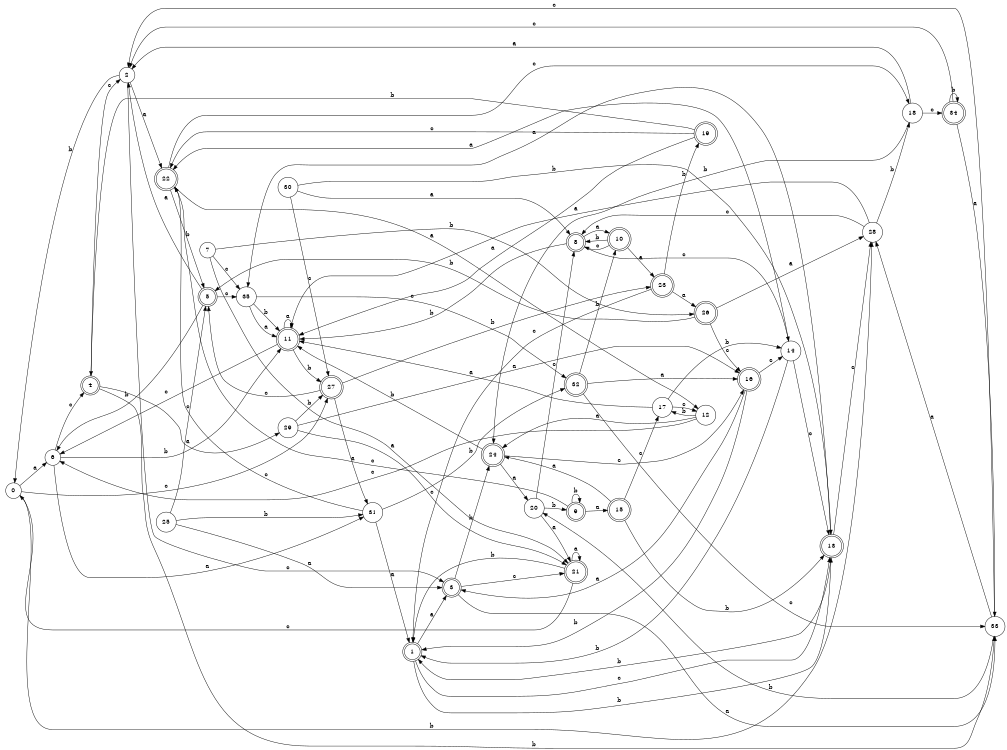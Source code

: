digraph n29_7 {
__start0 [label="" shape="none"];

rankdir=LR;
size="8,5";

s0 [style="filled", color="black", fillcolor="white" shape="circle", label="0"];
s1 [style="rounded,filled", color="black", fillcolor="white" shape="doublecircle", label="1"];
s2 [style="filled", color="black", fillcolor="white" shape="circle", label="2"];
s3 [style="rounded,filled", color="black", fillcolor="white" shape="doublecircle", label="3"];
s4 [style="rounded,filled", color="black", fillcolor="white" shape="doublecircle", label="4"];
s5 [style="rounded,filled", color="black", fillcolor="white" shape="doublecircle", label="5"];
s6 [style="filled", color="black", fillcolor="white" shape="circle", label="6"];
s7 [style="filled", color="black", fillcolor="white" shape="circle", label="7"];
s8 [style="rounded,filled", color="black", fillcolor="white" shape="doublecircle", label="8"];
s9 [style="rounded,filled", color="black", fillcolor="white" shape="doublecircle", label="9"];
s10 [style="rounded,filled", color="black", fillcolor="white" shape="doublecircle", label="10"];
s11 [style="rounded,filled", color="black", fillcolor="white" shape="doublecircle", label="11"];
s12 [style="filled", color="black", fillcolor="white" shape="circle", label="12"];
s13 [style="rounded,filled", color="black", fillcolor="white" shape="doublecircle", label="13"];
s14 [style="filled", color="black", fillcolor="white" shape="circle", label="14"];
s15 [style="rounded,filled", color="black", fillcolor="white" shape="doublecircle", label="15"];
s16 [style="rounded,filled", color="black", fillcolor="white" shape="doublecircle", label="16"];
s17 [style="filled", color="black", fillcolor="white" shape="circle", label="17"];
s18 [style="filled", color="black", fillcolor="white" shape="circle", label="18"];
s19 [style="rounded,filled", color="black", fillcolor="white" shape="doublecircle", label="19"];
s20 [style="filled", color="black", fillcolor="white" shape="circle", label="20"];
s21 [style="rounded,filled", color="black", fillcolor="white" shape="doublecircle", label="21"];
s22 [style="rounded,filled", color="black", fillcolor="white" shape="doublecircle", label="22"];
s23 [style="rounded,filled", color="black", fillcolor="white" shape="doublecircle", label="23"];
s24 [style="rounded,filled", color="black", fillcolor="white" shape="doublecircle", label="24"];
s25 [style="filled", color="black", fillcolor="white" shape="circle", label="25"];
s26 [style="rounded,filled", color="black", fillcolor="white" shape="doublecircle", label="26"];
s27 [style="rounded,filled", color="black", fillcolor="white" shape="doublecircle", label="27"];
s28 [style="filled", color="black", fillcolor="white" shape="circle", label="28"];
s29 [style="filled", color="black", fillcolor="white" shape="circle", label="29"];
s30 [style="filled", color="black", fillcolor="white" shape="circle", label="30"];
s31 [style="filled", color="black", fillcolor="white" shape="circle", label="31"];
s32 [style="rounded,filled", color="black", fillcolor="white" shape="doublecircle", label="32"];
s33 [style="filled", color="black", fillcolor="white" shape="circle", label="33"];
s34 [style="rounded,filled", color="black", fillcolor="white" shape="doublecircle", label="34"];
s35 [style="filled", color="black", fillcolor="white" shape="circle", label="35"];
s0 -> s6 [label="a"];
s0 -> s28 [label="b"];
s0 -> s27 [label="c"];
s1 -> s3 [label="a"];
s1 -> s13 [label="b"];
s1 -> s13 [label="c"];
s2 -> s22 [label="a"];
s2 -> s0 [label="b"];
s2 -> s3 [label="c"];
s3 -> s33 [label="a"];
s3 -> s24 [label="b"];
s3 -> s21 [label="c"];
s4 -> s29 [label="a"];
s4 -> s33 [label="b"];
s4 -> s2 [label="c"];
s5 -> s2 [label="a"];
s5 -> s6 [label="b"];
s5 -> s35 [label="c"];
s6 -> s31 [label="a"];
s6 -> s11 [label="b"];
s6 -> s4 [label="c"];
s7 -> s21 [label="a"];
s7 -> s26 [label="b"];
s7 -> s35 [label="c"];
s8 -> s10 [label="a"];
s8 -> s11 [label="b"];
s8 -> s14 [label="c"];
s9 -> s15 [label="a"];
s9 -> s9 [label="b"];
s9 -> s22 [label="c"];
s10 -> s23 [label="a"];
s10 -> s8 [label="b"];
s10 -> s8 [label="c"];
s11 -> s11 [label="a"];
s11 -> s27 [label="b"];
s11 -> s6 [label="c"];
s12 -> s24 [label="a"];
s12 -> s17 [label="b"];
s12 -> s6 [label="c"];
s13 -> s35 [label="a"];
s13 -> s1 [label="b"];
s13 -> s28 [label="c"];
s14 -> s22 [label="a"];
s14 -> s1 [label="b"];
s14 -> s13 [label="c"];
s15 -> s24 [label="a"];
s15 -> s13 [label="b"];
s15 -> s17 [label="c"];
s16 -> s3 [label="a"];
s16 -> s1 [label="b"];
s16 -> s14 [label="c"];
s17 -> s11 [label="a"];
s17 -> s14 [label="b"];
s17 -> s12 [label="c"];
s18 -> s2 [label="a"];
s18 -> s24 [label="b"];
s18 -> s34 [label="c"];
s19 -> s11 [label="a"];
s19 -> s4 [label="b"];
s19 -> s22 [label="c"];
s20 -> s21 [label="a"];
s20 -> s9 [label="b"];
s20 -> s8 [label="c"];
s21 -> s21 [label="a"];
s21 -> s1 [label="b"];
s21 -> s0 [label="c"];
s22 -> s12 [label="a"];
s22 -> s5 [label="b"];
s22 -> s18 [label="c"];
s23 -> s26 [label="a"];
s23 -> s19 [label="b"];
s23 -> s1 [label="c"];
s24 -> s20 [label="a"];
s24 -> s11 [label="b"];
s24 -> s16 [label="c"];
s25 -> s3 [label="a"];
s25 -> s31 [label="b"];
s25 -> s5 [label="c"];
s26 -> s28 [label="a"];
s26 -> s5 [label="b"];
s26 -> s16 [label="c"];
s27 -> s31 [label="a"];
s27 -> s23 [label="b"];
s27 -> s5 [label="c"];
s28 -> s11 [label="a"];
s28 -> s18 [label="b"];
s28 -> s8 [label="c"];
s29 -> s16 [label="a"];
s29 -> s27 [label="b"];
s29 -> s21 [label="c"];
s30 -> s8 [label="a"];
s30 -> s13 [label="b"];
s30 -> s27 [label="c"];
s31 -> s1 [label="a"];
s31 -> s32 [label="b"];
s31 -> s22 [label="c"];
s32 -> s16 [label="a"];
s32 -> s10 [label="b"];
s32 -> s33 [label="c"];
s33 -> s28 [label="a"];
s33 -> s20 [label="b"];
s33 -> s2 [label="c"];
s34 -> s33 [label="a"];
s34 -> s34 [label="b"];
s34 -> s2 [label="c"];
s35 -> s11 [label="a"];
s35 -> s11 [label="b"];
s35 -> s32 [label="c"];

}